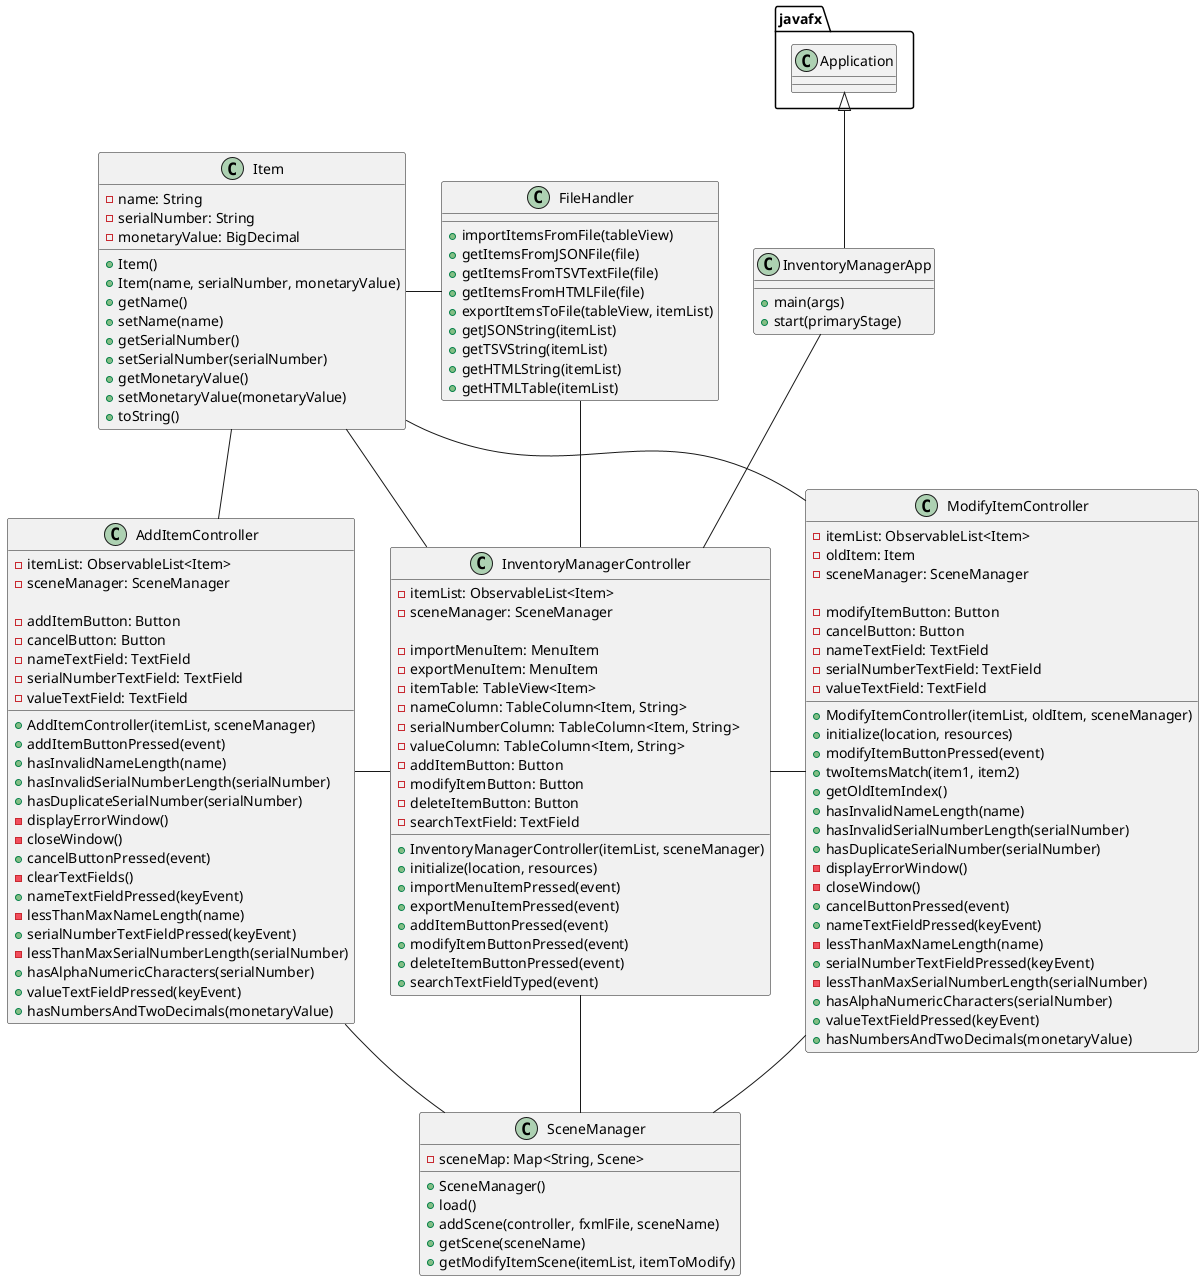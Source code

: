 @startuml

class InventoryManagerApp {
    + main(args)
    + start(primaryStage)
}

class SceneManager {
    - sceneMap: Map<String, Scene>

    + SceneManager()
    + load()
    + addScene(controller, fxmlFile, sceneName)
    + getScene(sceneName)
    + getModifyItemScene(itemList, itemToModify)
}

class InventoryManagerController {
    - itemList: ObservableList<Item>
    - sceneManager: SceneManager

    - importMenuItem: MenuItem
    - exportMenuItem: MenuItem
    - itemTable: TableView<Item>
    - nameColumn: TableColumn<Item, String>
    - serialNumberColumn: TableColumn<Item, String>
    - valueColumn: TableColumn<Item, String>
    - addItemButton: Button
    - modifyItemButton: Button
    - deleteItemButton: Button
    - searchTextField: TextField

    + InventoryManagerController(itemList, sceneManager)
    + initialize(location, resources)
    + importMenuItemPressed(event)
    + exportMenuItemPressed(event)
    + addItemButtonPressed(event)
    + modifyItemButtonPressed(event)
    + deleteItemButtonPressed(event)
    + searchTextFieldTyped(event)
}

class AddItemController {
    - itemList: ObservableList<Item>
    - sceneManager: SceneManager

    - addItemButton: Button
    - cancelButton: Button
    - nameTextField: TextField
    - serialNumberTextField: TextField
    - valueTextField: TextField

    + AddItemController(itemList, sceneManager)
    + addItemButtonPressed(event)
    + hasInvalidNameLength(name)
    + hasInvalidSerialNumberLength(serialNumber)
    + hasDuplicateSerialNumber(serialNumber)
    - displayErrorWindow()
    - closeWindow()
    + cancelButtonPressed(event)
    - clearTextFields()
    + nameTextFieldPressed(keyEvent)
    - lessThanMaxNameLength(name)
    + serialNumberTextFieldPressed(keyEvent)
    - lessThanMaxSerialNumberLength(serialNumber)
    + hasAlphaNumericCharacters(serialNumber)
    + valueTextFieldPressed(keyEvent)
    + hasNumbersAndTwoDecimals(monetaryValue)
}

class ModifyItemController {
    - itemList: ObservableList<Item>
    - oldItem: Item
    - sceneManager: SceneManager

    - modifyItemButton: Button
    - cancelButton: Button
    - nameTextField: TextField
    - serialNumberTextField: TextField
    - valueTextField: TextField

    + ModifyItemController(itemList, oldItem, sceneManager)
    + initialize(location, resources)
    + modifyItemButtonPressed(event)
    + twoItemsMatch(item1, item2)
    + getOldItemIndex()
    + hasInvalidNameLength(name)
    + hasInvalidSerialNumberLength(serialNumber)
    + hasDuplicateSerialNumber(serialNumber)
    - displayErrorWindow()
    - closeWindow()
    + cancelButtonPressed(event)
    + nameTextFieldPressed(keyEvent)
    - lessThanMaxNameLength(name)
    + serialNumberTextFieldPressed(keyEvent)
    - lessThanMaxSerialNumberLength(serialNumber)
    + hasAlphaNumericCharacters(serialNumber)
    + valueTextFieldPressed(keyEvent)
    + hasNumbersAndTwoDecimals(monetaryValue)
}

class FileHandler {
    + importItemsFromFile(tableView)
    + getItemsFromJSONFile(file)
    + getItemsFromTSVTextFile(file)
    + getItemsFromHTMLFile(file)
    + exportItemsToFile(tableView, itemList)
    + getJSONString(itemList)
    + getTSVString(itemList)
    + getHTMLString(itemList)
    + getHTMLTable(itemList)
}

class Item {
    - name: String
    - serialNumber: String
    - monetaryValue: BigDecimal

    + Item()
    + Item(name, serialNumber, monetaryValue)
    + getName()
    + setName(name)
    + getSerialNumber()
    + setSerialNumber(serialNumber)
    + getMonetaryValue()
    + setMonetaryValue(monetaryValue)
    + toString()
}

javafx.Application <|-- InventoryManagerApp

InventoryManagerApp -- InventoryManagerController
AddItemController - InventoryManagerController
InventoryManagerController - ModifyItemController
FileHandler -- InventoryManagerController

SceneManager -- InventoryManagerController
SceneManager -- AddItemController
ModifyItemController -- SceneManager

Item -- InventoryManagerController
Item -- AddItemController
Item -- ModifyItemController
Item - FileHandler

@enduml